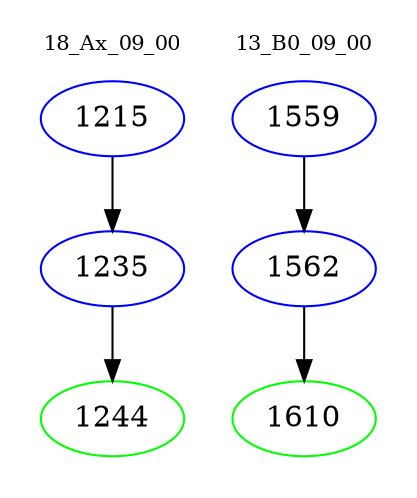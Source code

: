 digraph{
subgraph cluster_0 {
color = white
label = "18_Ax_09_00";
fontsize=10;
T0_1215 [label="1215", color="blue"]
T0_1215 -> T0_1235 [color="black"]
T0_1235 [label="1235", color="blue"]
T0_1235 -> T0_1244 [color="black"]
T0_1244 [label="1244", color="green"]
}
subgraph cluster_1 {
color = white
label = "13_B0_09_00";
fontsize=10;
T1_1559 [label="1559", color="blue"]
T1_1559 -> T1_1562 [color="black"]
T1_1562 [label="1562", color="blue"]
T1_1562 -> T1_1610 [color="black"]
T1_1610 [label="1610", color="green"]
}
}
